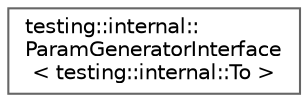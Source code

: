digraph "Graphical Class Hierarchy"
{
 // LATEX_PDF_SIZE
  bgcolor="transparent";
  edge [fontname=Helvetica,fontsize=10,labelfontname=Helvetica,labelfontsize=10];
  node [fontname=Helvetica,fontsize=10,shape=box,height=0.2,width=0.4];
  rankdir="LR";
  Node0 [id="Node000000",label="testing::internal::\lParamGeneratorInterface\l\< testing::internal::To \>",height=0.2,width=0.4,color="grey40", fillcolor="white", style="filled",URL="$classtesting_1_1internal_1_1_param_generator_interface.html",tooltip=" "];
}
